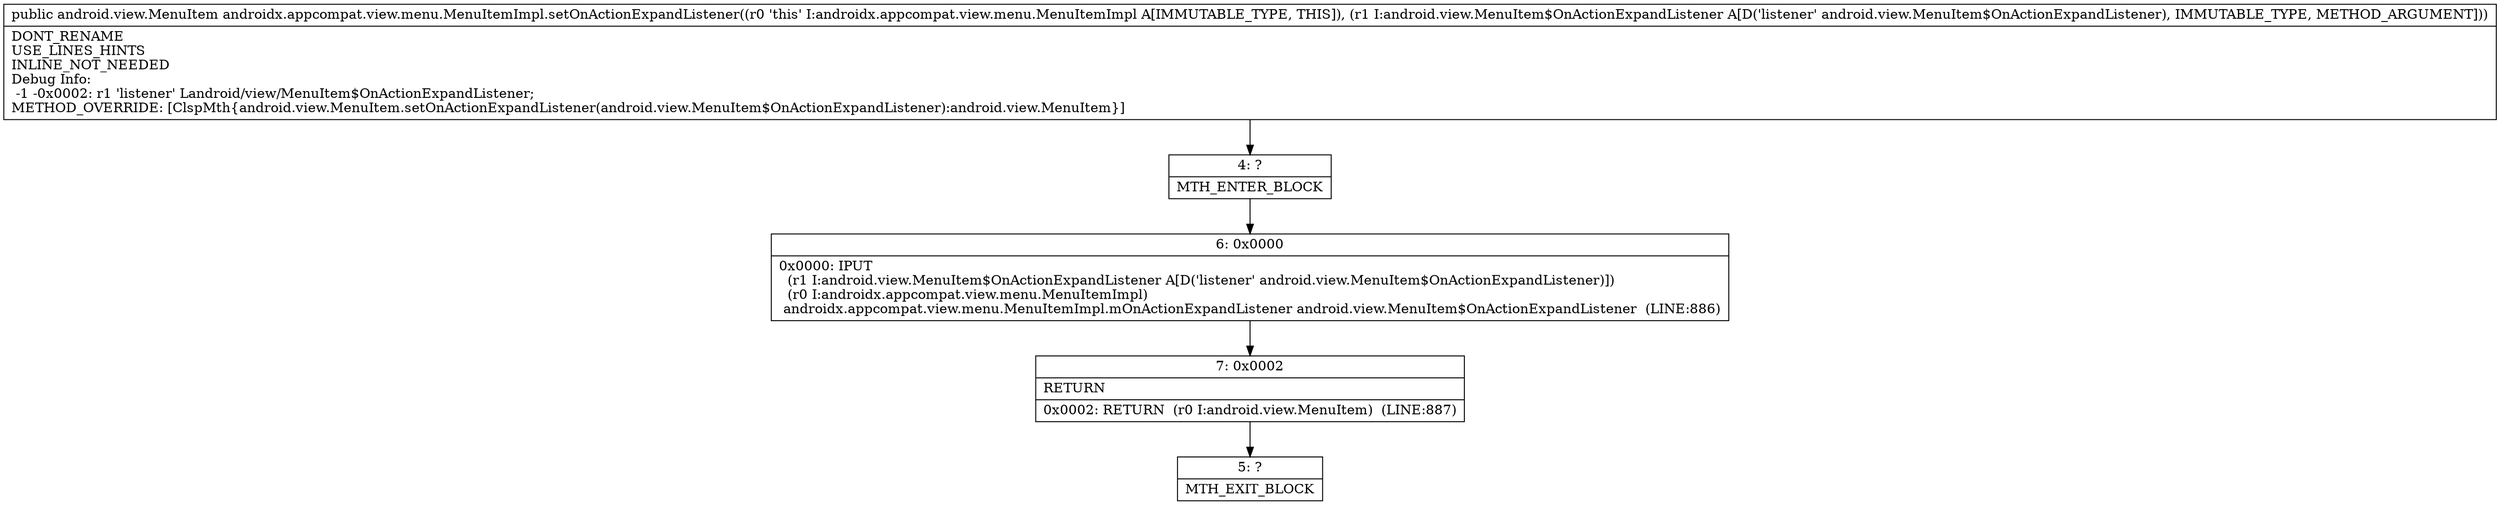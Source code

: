 digraph "CFG forandroidx.appcompat.view.menu.MenuItemImpl.setOnActionExpandListener(Landroid\/view\/MenuItem$OnActionExpandListener;)Landroid\/view\/MenuItem;" {
Node_4 [shape=record,label="{4\:\ ?|MTH_ENTER_BLOCK\l}"];
Node_6 [shape=record,label="{6\:\ 0x0000|0x0000: IPUT  \l  (r1 I:android.view.MenuItem$OnActionExpandListener A[D('listener' android.view.MenuItem$OnActionExpandListener)])\l  (r0 I:androidx.appcompat.view.menu.MenuItemImpl)\l androidx.appcompat.view.menu.MenuItemImpl.mOnActionExpandListener android.view.MenuItem$OnActionExpandListener  (LINE:886)\l}"];
Node_7 [shape=record,label="{7\:\ 0x0002|RETURN\l|0x0002: RETURN  (r0 I:android.view.MenuItem)  (LINE:887)\l}"];
Node_5 [shape=record,label="{5\:\ ?|MTH_EXIT_BLOCK\l}"];
MethodNode[shape=record,label="{public android.view.MenuItem androidx.appcompat.view.menu.MenuItemImpl.setOnActionExpandListener((r0 'this' I:androidx.appcompat.view.menu.MenuItemImpl A[IMMUTABLE_TYPE, THIS]), (r1 I:android.view.MenuItem$OnActionExpandListener A[D('listener' android.view.MenuItem$OnActionExpandListener), IMMUTABLE_TYPE, METHOD_ARGUMENT]))  | DONT_RENAME\lUSE_LINES_HINTS\lINLINE_NOT_NEEDED\lDebug Info:\l  \-1 \-0x0002: r1 'listener' Landroid\/view\/MenuItem$OnActionExpandListener;\lMETHOD_OVERRIDE: [ClspMth\{android.view.MenuItem.setOnActionExpandListener(android.view.MenuItem$OnActionExpandListener):android.view.MenuItem\}]\l}"];
MethodNode -> Node_4;Node_4 -> Node_6;
Node_6 -> Node_7;
Node_7 -> Node_5;
}

